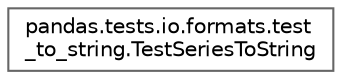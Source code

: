 digraph "Graphical Class Hierarchy"
{
 // LATEX_PDF_SIZE
  bgcolor="transparent";
  edge [fontname=Helvetica,fontsize=10,labelfontname=Helvetica,labelfontsize=10];
  node [fontname=Helvetica,fontsize=10,shape=box,height=0.2,width=0.4];
  rankdir="LR";
  Node0 [id="Node000000",label="pandas.tests.io.formats.test\l_to_string.TestSeriesToString",height=0.2,width=0.4,color="grey40", fillcolor="white", style="filled",URL="$db/dcd/classpandas_1_1tests_1_1io_1_1formats_1_1test__to__string_1_1TestSeriesToString.html",tooltip=" "];
}
